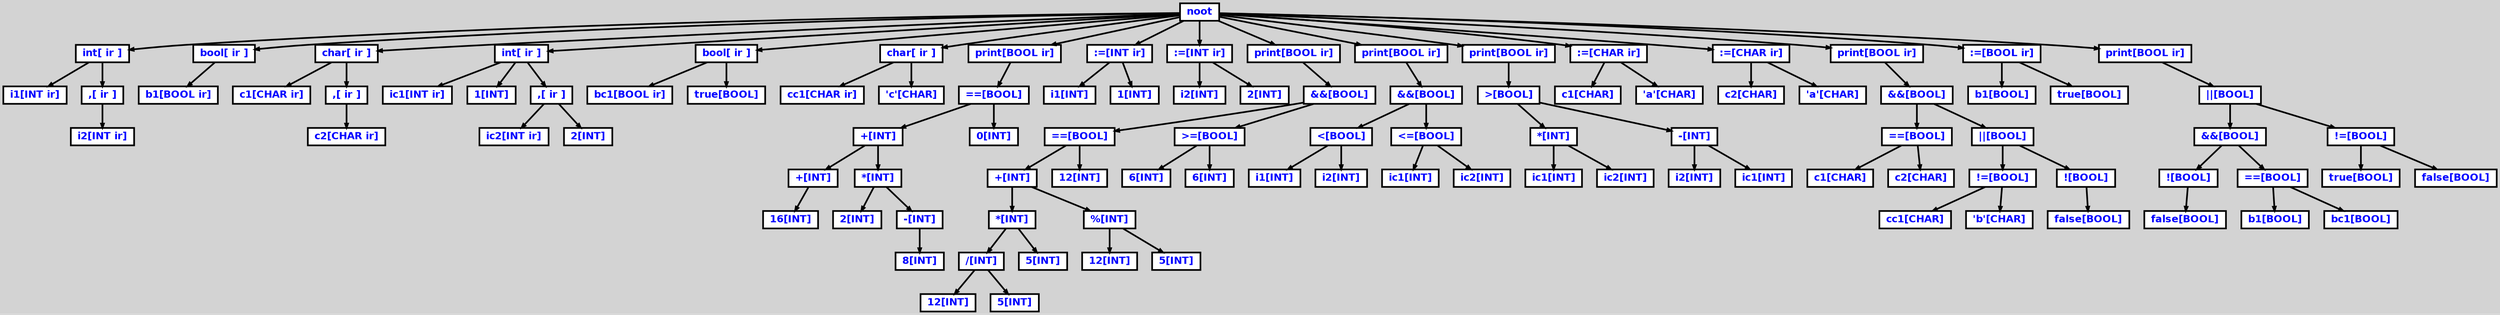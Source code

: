 digraph {

	ordering=out;
	ranksep=.4;
	bgcolor="lightgrey"; node [shape=box, fixedsize=false, fontsize=12, fontname="Helvetica-bold", fontcolor="blue"
		width=.25, height=.25, color="black", fillcolor="white", style="filled, solid, bold"];
	edge [arrowsize=.5, color="black", style="bold"]

  n0 [label="noot"];
  n1 [label="int[ ir ]"];
  n1 [label="int[ ir ]"];
  n2 [label="i1[INT ir]"];
  n3 [label=",[ ir ]"];
  n3 [label=",[ ir ]"];
  n4 [label="i2[INT ir]"];
  n5 [label="bool[ ir ]"];
  n5 [label="bool[ ir ]"];
  n6 [label="b1[BOOL ir]"];
  n7 [label="char[ ir ]"];
  n7 [label="char[ ir ]"];
  n8 [label="c1[CHAR ir]"];
  n9 [label=",[ ir ]"];
  n9 [label=",[ ir ]"];
  n10 [label="c2[CHAR ir]"];
  n11 [label="int[ ir ]"];
  n11 [label="int[ ir ]"];
  n12 [label="ic1[INT ir]"];
  n13 [label="1[INT]"];
  n14 [label=",[ ir ]"];
  n14 [label=",[ ir ]"];
  n15 [label="ic2[INT ir]"];
  n16 [label="2[INT]"];
  n17 [label="bool[ ir ]"];
  n17 [label="bool[ ir ]"];
  n18 [label="bc1[BOOL ir]"];
  n19 [label="true[BOOL]"];
  n20 [label="char[ ir ]"];
  n20 [label="char[ ir ]"];
  n21 [label="cc1[CHAR ir]"];
  n22 [label="'c'[CHAR]"];
  n23 [label="print[BOOL ir]"];
  n23 [label="print[BOOL ir]"];
  n24 [label="==[BOOL]"];
  n24 [label="==[BOOL]"];
  n25 [label="+[INT]"];
  n25 [label="+[INT]"];
  n26 [label="+[INT]"];
  n26 [label="+[INT]"];
  n27 [label="16[INT]"];
  n28 [label="*[INT]"];
  n28 [label="*[INT]"];
  n29 [label="2[INT]"];
  n30 [label="-[INT]"];
  n30 [label="-[INT]"];
  n31 [label="8[INT]"];
  n32 [label="0[INT]"];
  n33 [label=":=[INT ir]"];
  n33 [label=":=[INT ir]"];
  n34 [label="i1[INT]"];
  n35 [label="1[INT]"];
  n36 [label=":=[INT ir]"];
  n36 [label=":=[INT ir]"];
  n37 [label="i2[INT]"];
  n38 [label="2[INT]"];
  n39 [label="print[BOOL ir]"];
  n39 [label="print[BOOL ir]"];
  n40 [label="&&[BOOL]"];
  n40 [label="&&[BOOL]"];
  n41 [label="==[BOOL]"];
  n41 [label="==[BOOL]"];
  n42 [label="+[INT]"];
  n42 [label="+[INT]"];
  n43 [label="*[INT]"];
  n43 [label="*[INT]"];
  n44 [label="/[INT]"];
  n44 [label="/[INT]"];
  n45 [label="12[INT]"];
  n46 [label="5[INT]"];
  n47 [label="5[INT]"];
  n48 [label="%[INT]"];
  n48 [label="%[INT]"];
  n49 [label="12[INT]"];
  n50 [label="5[INT]"];
  n51 [label="12[INT]"];
  n52 [label=">=[BOOL]"];
  n52 [label=">=[BOOL]"];
  n53 [label="6[INT]"];
  n54 [label="6[INT]"];
  n55 [label="print[BOOL ir]"];
  n55 [label="print[BOOL ir]"];
  n56 [label="&&[BOOL]"];
  n56 [label="&&[BOOL]"];
  n57 [label="<[BOOL]"];
  n57 [label="<[BOOL]"];
  n58 [label="i1[INT]"];
  n59 [label="i2[INT]"];
  n60 [label="<=[BOOL]"];
  n60 [label="<=[BOOL]"];
  n61 [label="ic1[INT]"];
  n62 [label="ic2[INT]"];
  n63 [label="print[BOOL ir]"];
  n63 [label="print[BOOL ir]"];
  n64 [label=">[BOOL]"];
  n64 [label=">[BOOL]"];
  n65 [label="*[INT]"];
  n65 [label="*[INT]"];
  n66 [label="ic1[INT]"];
  n67 [label="ic2[INT]"];
  n68 [label="-[INT]"];
  n68 [label="-[INT]"];
  n69 [label="i2[INT]"];
  n70 [label="ic1[INT]"];
  n71 [label=":=[CHAR ir]"];
  n71 [label=":=[CHAR ir]"];
  n72 [label="c1[CHAR]"];
  n73 [label="'a'[CHAR]"];
  n74 [label=":=[CHAR ir]"];
  n74 [label=":=[CHAR ir]"];
  n75 [label="c2[CHAR]"];
  n76 [label="'a'[CHAR]"];
  n77 [label="print[BOOL ir]"];
  n77 [label="print[BOOL ir]"];
  n78 [label="&&[BOOL]"];
  n78 [label="&&[BOOL]"];
  n79 [label="==[BOOL]"];
  n79 [label="==[BOOL]"];
  n80 [label="c1[CHAR]"];
  n81 [label="c2[CHAR]"];
  n82 [label="||[BOOL]"];
  n82 [label="||[BOOL]"];
  n83 [label="!=[BOOL]"];
  n83 [label="!=[BOOL]"];
  n84 [label="cc1[CHAR]"];
  n85 [label="'b'[CHAR]"];
  n86 [label="![BOOL]"];
  n86 [label="![BOOL]"];
  n87 [label="false[BOOL]"];
  n88 [label=":=[BOOL ir]"];
  n88 [label=":=[BOOL ir]"];
  n89 [label="b1[BOOL]"];
  n90 [label="true[BOOL]"];
  n91 [label="print[BOOL ir]"];
  n91 [label="print[BOOL ir]"];
  n92 [label="||[BOOL]"];
  n92 [label="||[BOOL]"];
  n93 [label="&&[BOOL]"];
  n93 [label="&&[BOOL]"];
  n94 [label="![BOOL]"];
  n94 [label="![BOOL]"];
  n95 [label="false[BOOL]"];
  n96 [label="==[BOOL]"];
  n96 [label="==[BOOL]"];
  n97 [label="b1[BOOL]"];
  n98 [label="bc1[BOOL]"];
  n99 [label="!=[BOOL]"];
  n99 [label="!=[BOOL]"];
  n100 [label="true[BOOL]"];
  n101 [label="false[BOOL]"];

  n0 -> n1 // "noot" -> "int[ ir ]"
  n1 -> n2 // "int[ ir ]" -> "i1[INT ir]"
  n1 -> n3 // "int[ ir ]" -> ",[ ir ]"
  n3 -> n4 // ",[ ir ]" -> "i2[INT ir]"
  n0 -> n5 // "noot" -> "bool[ ir ]"
  n5 -> n6 // "bool[ ir ]" -> "b1[BOOL ir]"
  n0 -> n7 // "noot" -> "char[ ir ]"
  n7 -> n8 // "char[ ir ]" -> "c1[CHAR ir]"
  n7 -> n9 // "char[ ir ]" -> ",[ ir ]"
  n9 -> n10 // ",[ ir ]" -> "c2[CHAR ir]"
  n0 -> n11 // "noot" -> "int[ ir ]"
  n11 -> n12 // "int[ ir ]" -> "ic1[INT ir]"
  n11 -> n13 // "int[ ir ]" -> "1[INT]"
  n11 -> n14 // "int[ ir ]" -> ",[ ir ]"
  n14 -> n15 // ",[ ir ]" -> "ic2[INT ir]"
  n14 -> n16 // ",[ ir ]" -> "2[INT]"
  n0 -> n17 // "noot" -> "bool[ ir ]"
  n17 -> n18 // "bool[ ir ]" -> "bc1[BOOL ir]"
  n17 -> n19 // "bool[ ir ]" -> "true[BOOL]"
  n0 -> n20 // "noot" -> "char[ ir ]"
  n20 -> n21 // "char[ ir ]" -> "cc1[CHAR ir]"
  n20 -> n22 // "char[ ir ]" -> "'c'[CHAR]"
  n0 -> n23 // "noot" -> "print[BOOL ir]"
  n23 -> n24 // "print[BOOL ir]" -> "==[BOOL]"
  n24 -> n25 // "==[BOOL]" -> "+[INT]"
  n25 -> n26 // "+[INT]" -> "+[INT]"
  n26 -> n27 // "+[INT]" -> "16[INT]"
  n25 -> n28 // "+[INT]" -> "*[INT]"
  n28 -> n29 // "*[INT]" -> "2[INT]"
  n28 -> n30 // "*[INT]" -> "-[INT]"
  n30 -> n31 // "-[INT]" -> "8[INT]"
  n24 -> n32 // "==[BOOL]" -> "0[INT]"
  n0 -> n33 // "noot" -> ":=[INT ir]"
  n33 -> n34 // ":=[INT ir]" -> "i1[INT]"
  n33 -> n35 // ":=[INT ir]" -> "1[INT]"
  n0 -> n36 // "noot" -> ":=[INT ir]"
  n36 -> n37 // ":=[INT ir]" -> "i2[INT]"
  n36 -> n38 // ":=[INT ir]" -> "2[INT]"
  n0 -> n39 // "noot" -> "print[BOOL ir]"
  n39 -> n40 // "print[BOOL ir]" -> "&&[BOOL]"
  n40 -> n41 // "&&[BOOL]" -> "==[BOOL]"
  n41 -> n42 // "==[BOOL]" -> "+[INT]"
  n42 -> n43 // "+[INT]" -> "*[INT]"
  n43 -> n44 // "*[INT]" -> "/[INT]"
  n44 -> n45 // "/[INT]" -> "12[INT]"
  n44 -> n46 // "/[INT]" -> "5[INT]"
  n43 -> n47 // "*[INT]" -> "5[INT]"
  n42 -> n48 // "+[INT]" -> "%[INT]"
  n48 -> n49 // "%[INT]" -> "12[INT]"
  n48 -> n50 // "%[INT]" -> "5[INT]"
  n41 -> n51 // "==[BOOL]" -> "12[INT]"
  n40 -> n52 // "&&[BOOL]" -> ">=[BOOL]"
  n52 -> n53 // ">=[BOOL]" -> "6[INT]"
  n52 -> n54 // ">=[BOOL]" -> "6[INT]"
  n0 -> n55 // "noot" -> "print[BOOL ir]"
  n55 -> n56 // "print[BOOL ir]" -> "&&[BOOL]"
  n56 -> n57 // "&&[BOOL]" -> "<[BOOL]"
  n57 -> n58 // "<[BOOL]" -> "i1[INT]"
  n57 -> n59 // "<[BOOL]" -> "i2[INT]"
  n56 -> n60 // "&&[BOOL]" -> "<=[BOOL]"
  n60 -> n61 // "<=[BOOL]" -> "ic1[INT]"
  n60 -> n62 // "<=[BOOL]" -> "ic2[INT]"
  n0 -> n63 // "noot" -> "print[BOOL ir]"
  n63 -> n64 // "print[BOOL ir]" -> ">[BOOL]"
  n64 -> n65 // ">[BOOL]" -> "*[INT]"
  n65 -> n66 // "*[INT]" -> "ic1[INT]"
  n65 -> n67 // "*[INT]" -> "ic2[INT]"
  n64 -> n68 // ">[BOOL]" -> "-[INT]"
  n68 -> n69 // "-[INT]" -> "i2[INT]"
  n68 -> n70 // "-[INT]" -> "ic1[INT]"
  n0 -> n71 // "noot" -> ":=[CHAR ir]"
  n71 -> n72 // ":=[CHAR ir]" -> "c1[CHAR]"
  n71 -> n73 // ":=[CHAR ir]" -> "'a'[CHAR]"
  n0 -> n74 // "noot" -> ":=[CHAR ir]"
  n74 -> n75 // ":=[CHAR ir]" -> "c2[CHAR]"
  n74 -> n76 // ":=[CHAR ir]" -> "'a'[CHAR]"
  n0 -> n77 // "noot" -> "print[BOOL ir]"
  n77 -> n78 // "print[BOOL ir]" -> "&&[BOOL]"
  n78 -> n79 // "&&[BOOL]" -> "==[BOOL]"
  n79 -> n80 // "==[BOOL]" -> "c1[CHAR]"
  n79 -> n81 // "==[BOOL]" -> "c2[CHAR]"
  n78 -> n82 // "&&[BOOL]" -> "||[BOOL]"
  n82 -> n83 // "||[BOOL]" -> "!=[BOOL]"
  n83 -> n84 // "!=[BOOL]" -> "cc1[CHAR]"
  n83 -> n85 // "!=[BOOL]" -> "'b'[CHAR]"
  n82 -> n86 // "||[BOOL]" -> "![BOOL]"
  n86 -> n87 // "![BOOL]" -> "false[BOOL]"
  n0 -> n88 // "noot" -> ":=[BOOL ir]"
  n88 -> n89 // ":=[BOOL ir]" -> "b1[BOOL]"
  n88 -> n90 // ":=[BOOL ir]" -> "true[BOOL]"
  n0 -> n91 // "noot" -> "print[BOOL ir]"
  n91 -> n92 // "print[BOOL ir]" -> "||[BOOL]"
  n92 -> n93 // "||[BOOL]" -> "&&[BOOL]"
  n93 -> n94 // "&&[BOOL]" -> "![BOOL]"
  n94 -> n95 // "![BOOL]" -> "false[BOOL]"
  n93 -> n96 // "&&[BOOL]" -> "==[BOOL]"
  n96 -> n97 // "==[BOOL]" -> "b1[BOOL]"
  n96 -> n98 // "==[BOOL]" -> "bc1[BOOL]"
  n92 -> n99 // "||[BOOL]" -> "!=[BOOL]"
  n99 -> n100 // "!=[BOOL]" -> "true[BOOL]"
  n99 -> n101 // "!=[BOOL]" -> "false[BOOL]"

}

